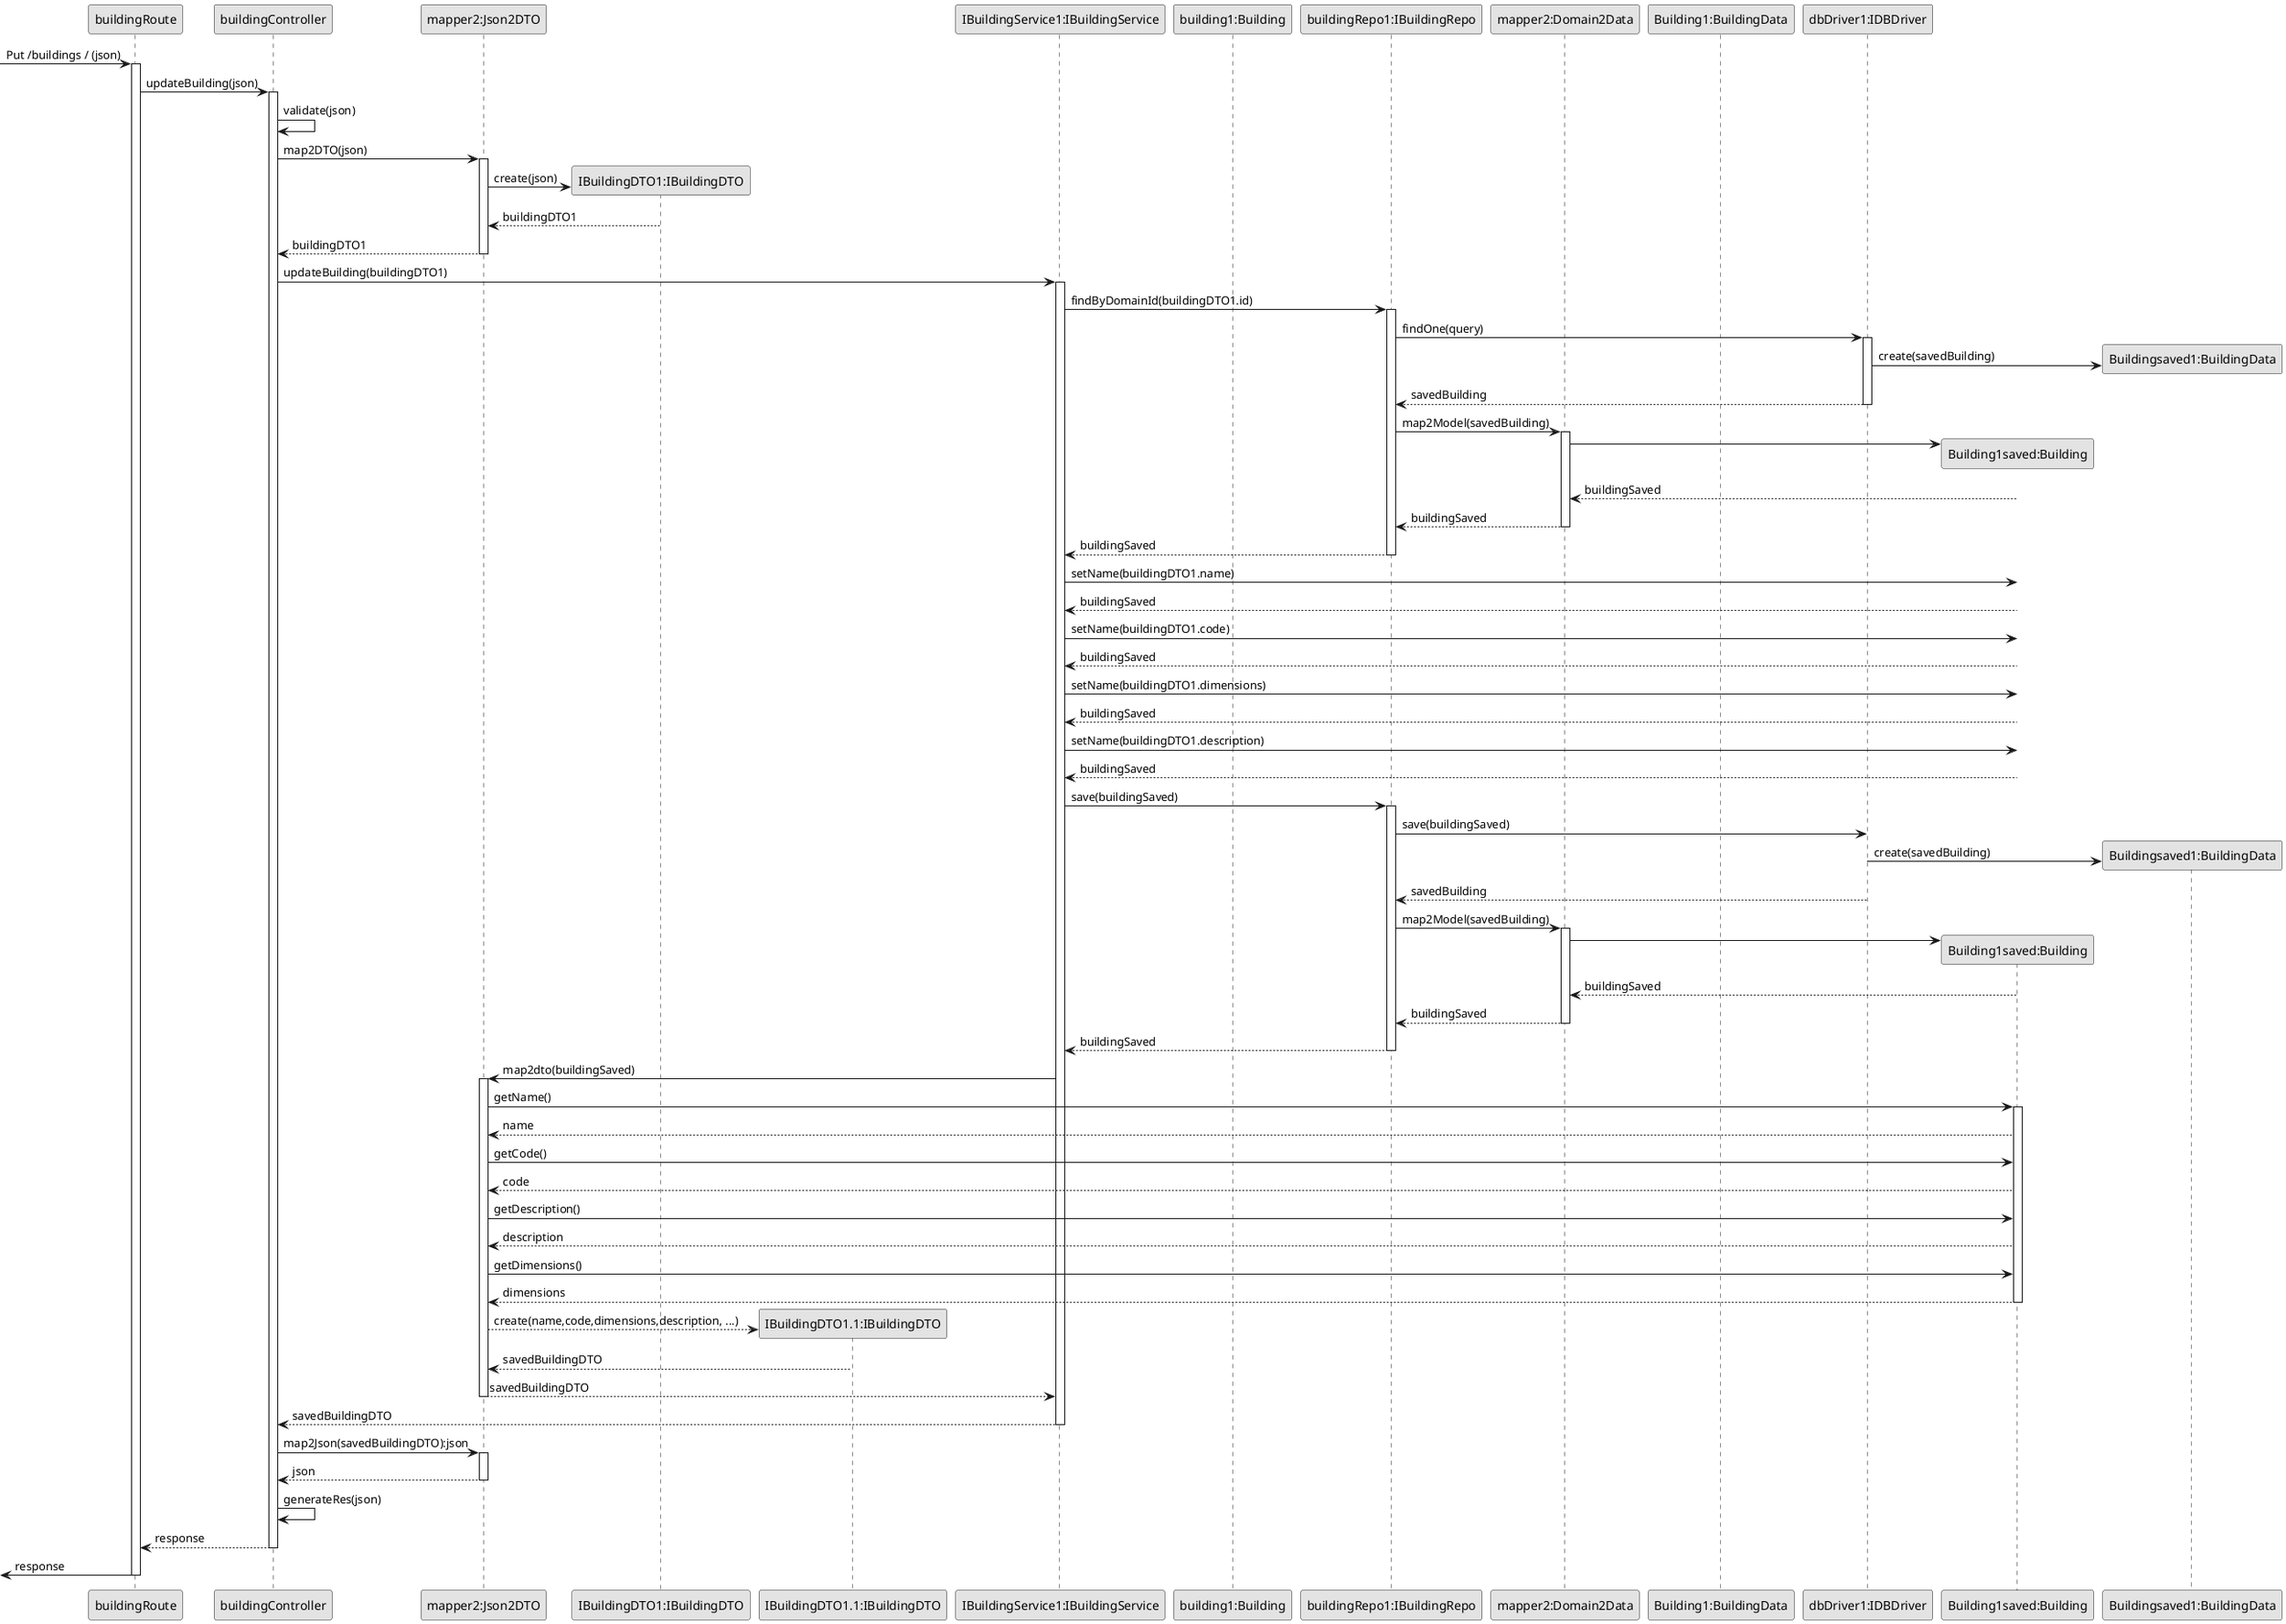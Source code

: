 @startuml sequence-diagram-put-building
'http://plantuml.com/skinparam.html
skinparam monochrome true
skinparam packageStyle rect
skinparam shadowing false


participant buildingRoute  as route
participant buildingController as controller
participant "mapper2:Json2DTO" as jsonMapper
participant "IBuildingDTO1:IBuildingDTO" as dto1
participant "IBuildingDTO1.1:IBuildingDTO" as dto2
participant "IBuildingService1:IBuildingService" as service
participant "building1:Building" as domain
participant "buildingRepo1:IBuildingRepo" as repository
participant "mapper2:Domain2Data" as mapper1
participant "Building1:BuildingData" as data
participant "dbDriver1:IDBDriver" as db
participant "Building1saved:Building" as savedDomain
participant "Buildingsaved1:BuildingData" as savedData



-> route: Put /buildings / (json)
activate route
  route->controller: updateBuilding(json)
  activate controller
    controller -> controller:validate(json)
    controller -> jsonMapper:map2DTO(json)
    activate jsonMapper
    jsonMapper -> dto1**:create(json)
    dto1-->jsonMapper:buildingDTO1
    jsonMapper --> controller:buildingDTO1
    deactivate
    controller ->service:updateBuilding(buildingDTO1)
    activate service
    service->repository:findByDomainId(buildingDTO1.id)
    activate repository
    repository -> db:findOne(query)
    activate db
    db -> savedData**:create(savedBuilding)
    db --> repository:savedBuilding
    deactivate
    repository->mapper1:map2Model(savedBuilding)
    activate mapper1
    mapper1 -> savedDomain**
    savedDomain --> mapper1:buildingSaved
    mapper1 --> repository:buildingSaved
    deactivate
    repository --> service:buildingSaved
    deactivate
    service -> savedDomain:setName(buildingDTO1.name)
    savedDomain --> service:buildingSaved
    service -> savedDomain:setName(buildingDTO1.code)
    savedDomain --> service:buildingSaved
    service -> savedDomain:setName(buildingDTO1.dimensions)
    savedDomain --> service:buildingSaved
    service -> savedDomain:setName(buildingDTO1.description)
    savedDomain --> service:buildingSaved
    service -> repository:save(buildingSaved)
    activate repository
    repository -> db:save(buildingSaved)
    db -> savedData**:create(savedBuilding)
    db --> repository:savedBuilding
    repository->mapper1:map2Model(savedBuilding)
    activate mapper1
    mapper1 -> savedDomain**
    savedDomain --> mapper1:buildingSaved
    mapper1 --> repository:buildingSaved
    deactivate
    repository --> service:buildingSaved
    deactivate
    service -> jsonMapper: map2dto(buildingSaved)
    activate jsonMapper
    jsonMapper -> savedDomain: getName()
    activate savedDomain
    savedDomain --> jsonMapper:name
    jsonMapper -> savedDomain: getCode()
    savedDomain --> jsonMapper:code
    jsonMapper -> savedDomain: getDescription()
    savedDomain --> jsonMapper:description
    jsonMapper -> savedDomain: getDimensions()
    savedDomain --> jsonMapper:dimensions
    deactivate
    jsonMapper --> dto2**:create(name,code,dimensions,description, ...)
    dto2 --> jsonMapper:savedBuildingDTO
    jsonMapper --> service: savedBuildingDTO
    deactivate
    service --> controller:savedBuildingDTO
    deactivate
    controller -> jsonMapper:map2Json(savedBuildingDTO):json
    activate jsonMapper
    jsonMapper --> controller:json
    deactivate
    controller->controller:generateRes(json)
    controller--> route:response
    deactivate
    <- route:response
    deactivate





@enduml